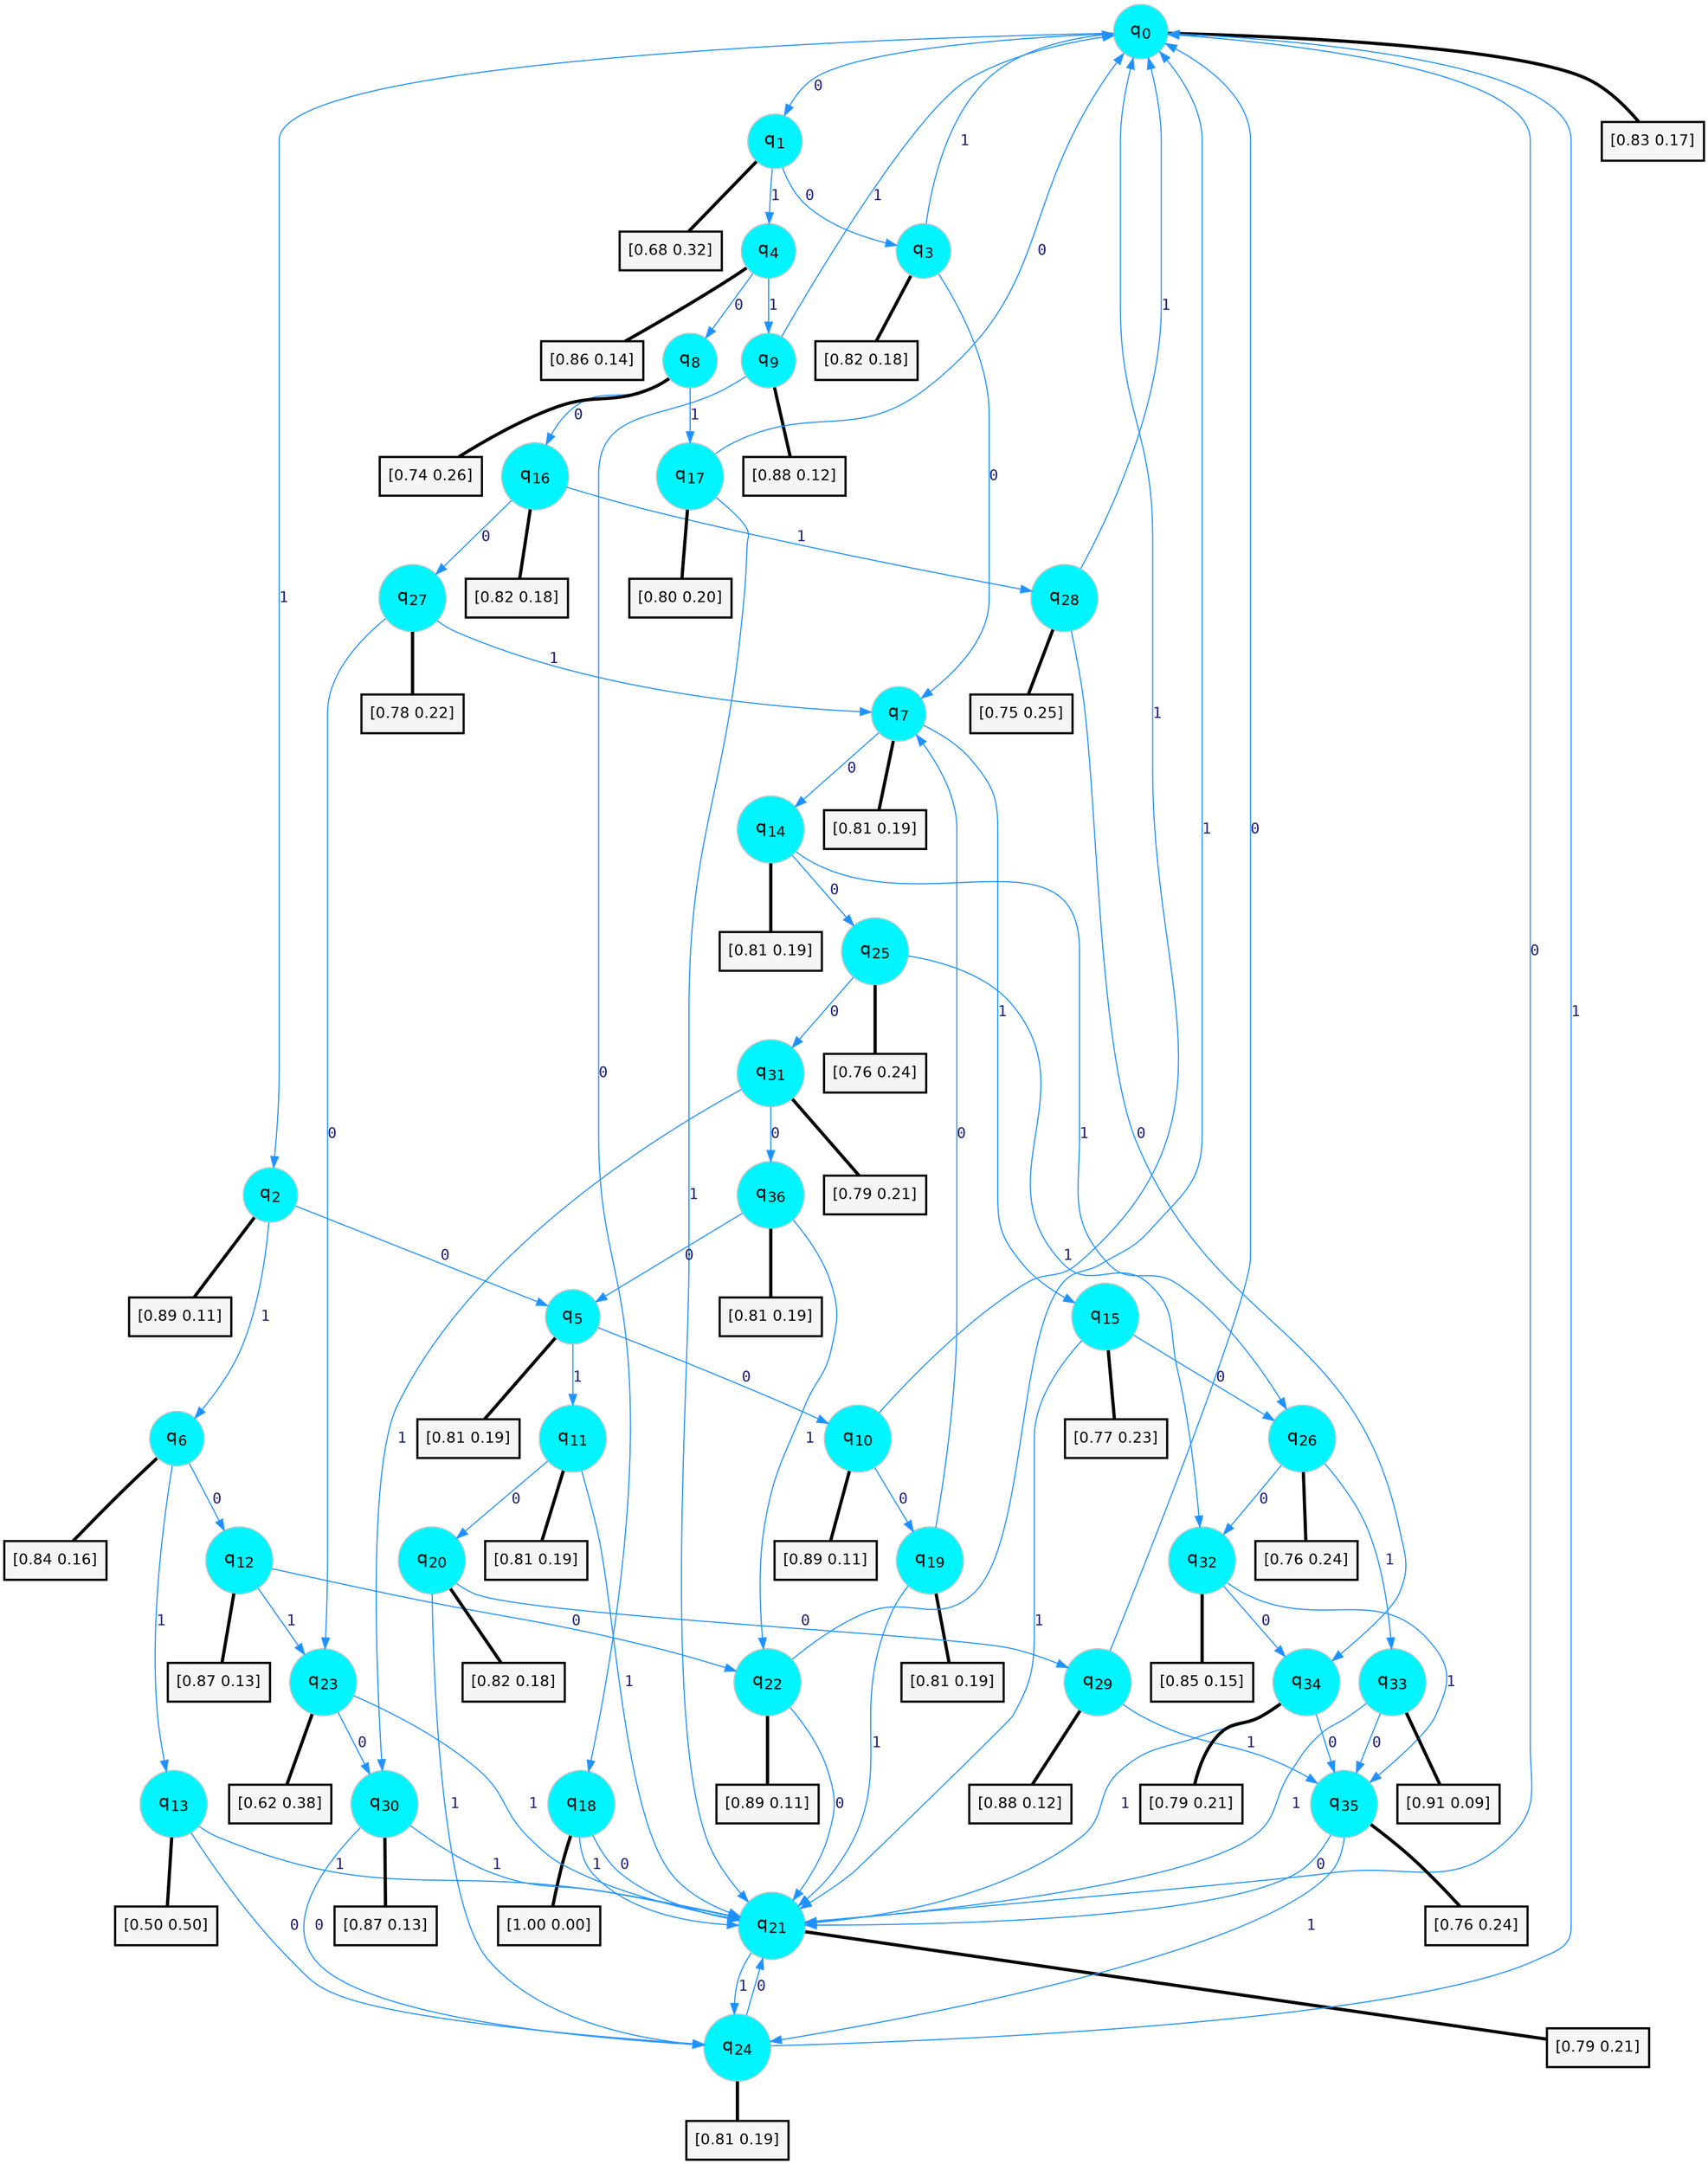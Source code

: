 digraph G {
graph [
bgcolor=transparent, dpi=300, rankdir=TD, size="40,25"];
node [
color=gray, fillcolor=turquoise1, fontcolor=black, fontname=Helvetica, fontsize=16, fontweight=bold, shape=circle, style=filled];
edge [
arrowsize=1, color=dodgerblue1, fontcolor=midnightblue, fontname=courier, fontweight=bold, penwidth=1, style=solid, weight=20];
0[label=<q<SUB>0</SUB>>];
1[label=<q<SUB>1</SUB>>];
2[label=<q<SUB>2</SUB>>];
3[label=<q<SUB>3</SUB>>];
4[label=<q<SUB>4</SUB>>];
5[label=<q<SUB>5</SUB>>];
6[label=<q<SUB>6</SUB>>];
7[label=<q<SUB>7</SUB>>];
8[label=<q<SUB>8</SUB>>];
9[label=<q<SUB>9</SUB>>];
10[label=<q<SUB>10</SUB>>];
11[label=<q<SUB>11</SUB>>];
12[label=<q<SUB>12</SUB>>];
13[label=<q<SUB>13</SUB>>];
14[label=<q<SUB>14</SUB>>];
15[label=<q<SUB>15</SUB>>];
16[label=<q<SUB>16</SUB>>];
17[label=<q<SUB>17</SUB>>];
18[label=<q<SUB>18</SUB>>];
19[label=<q<SUB>19</SUB>>];
20[label=<q<SUB>20</SUB>>];
21[label=<q<SUB>21</SUB>>];
22[label=<q<SUB>22</SUB>>];
23[label=<q<SUB>23</SUB>>];
24[label=<q<SUB>24</SUB>>];
25[label=<q<SUB>25</SUB>>];
26[label=<q<SUB>26</SUB>>];
27[label=<q<SUB>27</SUB>>];
28[label=<q<SUB>28</SUB>>];
29[label=<q<SUB>29</SUB>>];
30[label=<q<SUB>30</SUB>>];
31[label=<q<SUB>31</SUB>>];
32[label=<q<SUB>32</SUB>>];
33[label=<q<SUB>33</SUB>>];
34[label=<q<SUB>34</SUB>>];
35[label=<q<SUB>35</SUB>>];
36[label=<q<SUB>36</SUB>>];
37[label="[0.83 0.17]", shape=box,fontcolor=black, fontname=Helvetica, fontsize=14, penwidth=2, fillcolor=whitesmoke,color=black];
38[label="[0.68 0.32]", shape=box,fontcolor=black, fontname=Helvetica, fontsize=14, penwidth=2, fillcolor=whitesmoke,color=black];
39[label="[0.89 0.11]", shape=box,fontcolor=black, fontname=Helvetica, fontsize=14, penwidth=2, fillcolor=whitesmoke,color=black];
40[label="[0.82 0.18]", shape=box,fontcolor=black, fontname=Helvetica, fontsize=14, penwidth=2, fillcolor=whitesmoke,color=black];
41[label="[0.86 0.14]", shape=box,fontcolor=black, fontname=Helvetica, fontsize=14, penwidth=2, fillcolor=whitesmoke,color=black];
42[label="[0.81 0.19]", shape=box,fontcolor=black, fontname=Helvetica, fontsize=14, penwidth=2, fillcolor=whitesmoke,color=black];
43[label="[0.84 0.16]", shape=box,fontcolor=black, fontname=Helvetica, fontsize=14, penwidth=2, fillcolor=whitesmoke,color=black];
44[label="[0.81 0.19]", shape=box,fontcolor=black, fontname=Helvetica, fontsize=14, penwidth=2, fillcolor=whitesmoke,color=black];
45[label="[0.74 0.26]", shape=box,fontcolor=black, fontname=Helvetica, fontsize=14, penwidth=2, fillcolor=whitesmoke,color=black];
46[label="[0.88 0.12]", shape=box,fontcolor=black, fontname=Helvetica, fontsize=14, penwidth=2, fillcolor=whitesmoke,color=black];
47[label="[0.89 0.11]", shape=box,fontcolor=black, fontname=Helvetica, fontsize=14, penwidth=2, fillcolor=whitesmoke,color=black];
48[label="[0.81 0.19]", shape=box,fontcolor=black, fontname=Helvetica, fontsize=14, penwidth=2, fillcolor=whitesmoke,color=black];
49[label="[0.87 0.13]", shape=box,fontcolor=black, fontname=Helvetica, fontsize=14, penwidth=2, fillcolor=whitesmoke,color=black];
50[label="[0.50 0.50]", shape=box,fontcolor=black, fontname=Helvetica, fontsize=14, penwidth=2, fillcolor=whitesmoke,color=black];
51[label="[0.81 0.19]", shape=box,fontcolor=black, fontname=Helvetica, fontsize=14, penwidth=2, fillcolor=whitesmoke,color=black];
52[label="[0.77 0.23]", shape=box,fontcolor=black, fontname=Helvetica, fontsize=14, penwidth=2, fillcolor=whitesmoke,color=black];
53[label="[0.82 0.18]", shape=box,fontcolor=black, fontname=Helvetica, fontsize=14, penwidth=2, fillcolor=whitesmoke,color=black];
54[label="[0.80 0.20]", shape=box,fontcolor=black, fontname=Helvetica, fontsize=14, penwidth=2, fillcolor=whitesmoke,color=black];
55[label="[1.00 0.00]", shape=box,fontcolor=black, fontname=Helvetica, fontsize=14, penwidth=2, fillcolor=whitesmoke,color=black];
56[label="[0.81 0.19]", shape=box,fontcolor=black, fontname=Helvetica, fontsize=14, penwidth=2, fillcolor=whitesmoke,color=black];
57[label="[0.82 0.18]", shape=box,fontcolor=black, fontname=Helvetica, fontsize=14, penwidth=2, fillcolor=whitesmoke,color=black];
58[label="[0.79 0.21]", shape=box,fontcolor=black, fontname=Helvetica, fontsize=14, penwidth=2, fillcolor=whitesmoke,color=black];
59[label="[0.89 0.11]", shape=box,fontcolor=black, fontname=Helvetica, fontsize=14, penwidth=2, fillcolor=whitesmoke,color=black];
60[label="[0.62 0.38]", shape=box,fontcolor=black, fontname=Helvetica, fontsize=14, penwidth=2, fillcolor=whitesmoke,color=black];
61[label="[0.81 0.19]", shape=box,fontcolor=black, fontname=Helvetica, fontsize=14, penwidth=2, fillcolor=whitesmoke,color=black];
62[label="[0.76 0.24]", shape=box,fontcolor=black, fontname=Helvetica, fontsize=14, penwidth=2, fillcolor=whitesmoke,color=black];
63[label="[0.76 0.24]", shape=box,fontcolor=black, fontname=Helvetica, fontsize=14, penwidth=2, fillcolor=whitesmoke,color=black];
64[label="[0.78 0.22]", shape=box,fontcolor=black, fontname=Helvetica, fontsize=14, penwidth=2, fillcolor=whitesmoke,color=black];
65[label="[0.75 0.25]", shape=box,fontcolor=black, fontname=Helvetica, fontsize=14, penwidth=2, fillcolor=whitesmoke,color=black];
66[label="[0.88 0.12]", shape=box,fontcolor=black, fontname=Helvetica, fontsize=14, penwidth=2, fillcolor=whitesmoke,color=black];
67[label="[0.87 0.13]", shape=box,fontcolor=black, fontname=Helvetica, fontsize=14, penwidth=2, fillcolor=whitesmoke,color=black];
68[label="[0.79 0.21]", shape=box,fontcolor=black, fontname=Helvetica, fontsize=14, penwidth=2, fillcolor=whitesmoke,color=black];
69[label="[0.85 0.15]", shape=box,fontcolor=black, fontname=Helvetica, fontsize=14, penwidth=2, fillcolor=whitesmoke,color=black];
70[label="[0.91 0.09]", shape=box,fontcolor=black, fontname=Helvetica, fontsize=14, penwidth=2, fillcolor=whitesmoke,color=black];
71[label="[0.79 0.21]", shape=box,fontcolor=black, fontname=Helvetica, fontsize=14, penwidth=2, fillcolor=whitesmoke,color=black];
72[label="[0.76 0.24]", shape=box,fontcolor=black, fontname=Helvetica, fontsize=14, penwidth=2, fillcolor=whitesmoke,color=black];
73[label="[0.81 0.19]", shape=box,fontcolor=black, fontname=Helvetica, fontsize=14, penwidth=2, fillcolor=whitesmoke,color=black];
0->1 [label=0];
0->2 [label=1];
0->37 [arrowhead=none, penwidth=3,color=black];
1->3 [label=0];
1->4 [label=1];
1->38 [arrowhead=none, penwidth=3,color=black];
2->5 [label=0];
2->6 [label=1];
2->39 [arrowhead=none, penwidth=3,color=black];
3->7 [label=0];
3->0 [label=1];
3->40 [arrowhead=none, penwidth=3,color=black];
4->8 [label=0];
4->9 [label=1];
4->41 [arrowhead=none, penwidth=3,color=black];
5->10 [label=0];
5->11 [label=1];
5->42 [arrowhead=none, penwidth=3,color=black];
6->12 [label=0];
6->13 [label=1];
6->43 [arrowhead=none, penwidth=3,color=black];
7->14 [label=0];
7->15 [label=1];
7->44 [arrowhead=none, penwidth=3,color=black];
8->16 [label=0];
8->17 [label=1];
8->45 [arrowhead=none, penwidth=3,color=black];
9->18 [label=0];
9->0 [label=1];
9->46 [arrowhead=none, penwidth=3,color=black];
10->19 [label=0];
10->0 [label=1];
10->47 [arrowhead=none, penwidth=3,color=black];
11->20 [label=0];
11->21 [label=1];
11->48 [arrowhead=none, penwidth=3,color=black];
12->22 [label=0];
12->23 [label=1];
12->49 [arrowhead=none, penwidth=3,color=black];
13->24 [label=0];
13->21 [label=1];
13->50 [arrowhead=none, penwidth=3,color=black];
14->25 [label=0];
14->26 [label=1];
14->51 [arrowhead=none, penwidth=3,color=black];
15->26 [label=0];
15->21 [label=1];
15->52 [arrowhead=none, penwidth=3,color=black];
16->27 [label=0];
16->28 [label=1];
16->53 [arrowhead=none, penwidth=3,color=black];
17->0 [label=0];
17->21 [label=1];
17->54 [arrowhead=none, penwidth=3,color=black];
18->21 [label=0];
18->21 [label=1];
18->55 [arrowhead=none, penwidth=3,color=black];
19->7 [label=0];
19->21 [label=1];
19->56 [arrowhead=none, penwidth=3,color=black];
20->29 [label=0];
20->24 [label=1];
20->57 [arrowhead=none, penwidth=3,color=black];
21->0 [label=0];
21->24 [label=1];
21->58 [arrowhead=none, penwidth=3,color=black];
22->21 [label=0];
22->0 [label=1];
22->59 [arrowhead=none, penwidth=3,color=black];
23->30 [label=0];
23->21 [label=1];
23->60 [arrowhead=none, penwidth=3,color=black];
24->21 [label=0];
24->0 [label=1];
24->61 [arrowhead=none, penwidth=3,color=black];
25->31 [label=0];
25->32 [label=1];
25->62 [arrowhead=none, penwidth=3,color=black];
26->32 [label=0];
26->33 [label=1];
26->63 [arrowhead=none, penwidth=3,color=black];
27->23 [label=0];
27->7 [label=1];
27->64 [arrowhead=none, penwidth=3,color=black];
28->34 [label=0];
28->0 [label=1];
28->65 [arrowhead=none, penwidth=3,color=black];
29->0 [label=0];
29->35 [label=1];
29->66 [arrowhead=none, penwidth=3,color=black];
30->24 [label=0];
30->21 [label=1];
30->67 [arrowhead=none, penwidth=3,color=black];
31->36 [label=0];
31->30 [label=1];
31->68 [arrowhead=none, penwidth=3,color=black];
32->34 [label=0];
32->35 [label=1];
32->69 [arrowhead=none, penwidth=3,color=black];
33->35 [label=0];
33->21 [label=1];
33->70 [arrowhead=none, penwidth=3,color=black];
34->35 [label=0];
34->21 [label=1];
34->71 [arrowhead=none, penwidth=3,color=black];
35->21 [label=0];
35->24 [label=1];
35->72 [arrowhead=none, penwidth=3,color=black];
36->5 [label=0];
36->22 [label=1];
36->73 [arrowhead=none, penwidth=3,color=black];
}
